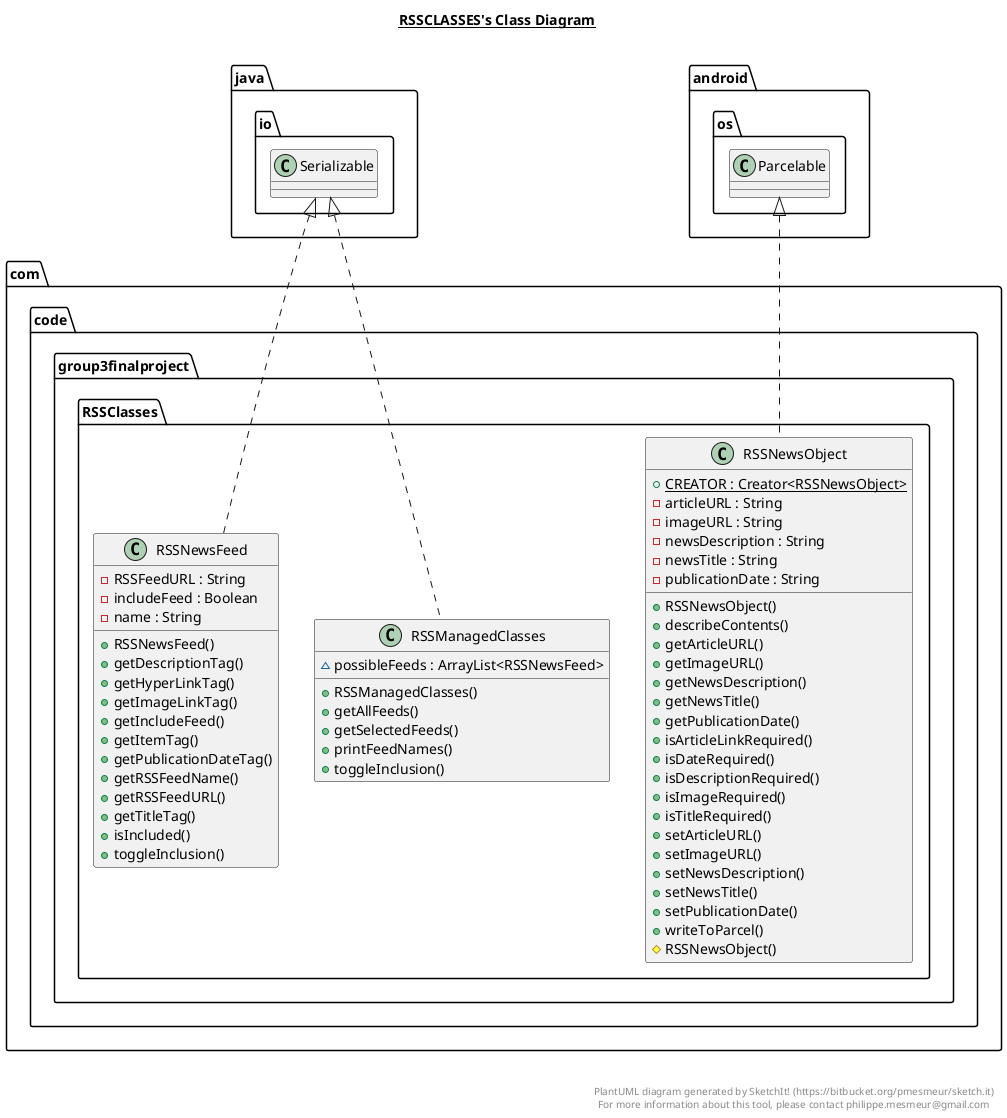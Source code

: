 @startuml

title __RSSCLASSES's Class Diagram__\n

  namespace com.code.group3finalproject {
    namespace RSSClasses {
      class com.code.group3finalproject.RSSClasses.RSSManagedClasses {
          ~ possibleFeeds : ArrayList<RSSNewsFeed>
          + RSSManagedClasses()
          + getAllFeeds()
          + getSelectedFeeds()
          + printFeedNames()
          + toggleInclusion()
      }
    }
  }
  

  namespace com.code.group3finalproject {
    namespace RSSClasses {
      class com.code.group3finalproject.RSSClasses.RSSNewsFeed {
          - RSSFeedURL : String
          - includeFeed : Boolean
          - name : String
          + RSSNewsFeed()
          + getDescriptionTag()
          + getHyperLinkTag()
          + getImageLinkTag()
          + getIncludeFeed()
          + getItemTag()
          + getPublicationDateTag()
          + getRSSFeedName()
          + getRSSFeedURL()
          + getTitleTag()
          + isIncluded()
          + toggleInclusion()
      }
    }
  }
  

  namespace com.code.group3finalproject {
    namespace RSSClasses {
      class com.code.group3finalproject.RSSClasses.RSSNewsObject {
          {static} + CREATOR : Creator<RSSNewsObject>
          - articleURL : String
          - imageURL : String
          - newsDescription : String
          - newsTitle : String
          - publicationDate : String
          + RSSNewsObject()
          + describeContents()
          + getArticleURL()
          + getImageURL()
          + getNewsDescription()
          + getNewsTitle()
          + getPublicationDate()
          + isArticleLinkRequired()
          + isDateRequired()
          + isDescriptionRequired()
          + isImageRequired()
          + isTitleRequired()
          + setArticleURL()
          + setImageURL()
          + setNewsDescription()
          + setNewsTitle()
          + setPublicationDate()
          + writeToParcel()
          # RSSNewsObject()
      }
    }
  }
  

  com.code.group3finalproject.RSSClasses.RSSManagedClasses .up.|> java.io.Serializable
  com.code.group3finalproject.RSSClasses.RSSNewsFeed .up.|> java.io.Serializable
  com.code.group3finalproject.RSSClasses.RSSNewsObject .up.|> android.os.Parcelable


right footer


PlantUML diagram generated by SketchIt! (https://bitbucket.org/pmesmeur/sketch.it)
For more information about this tool, please contact philippe.mesmeur@gmail.com
endfooter

@enduml
